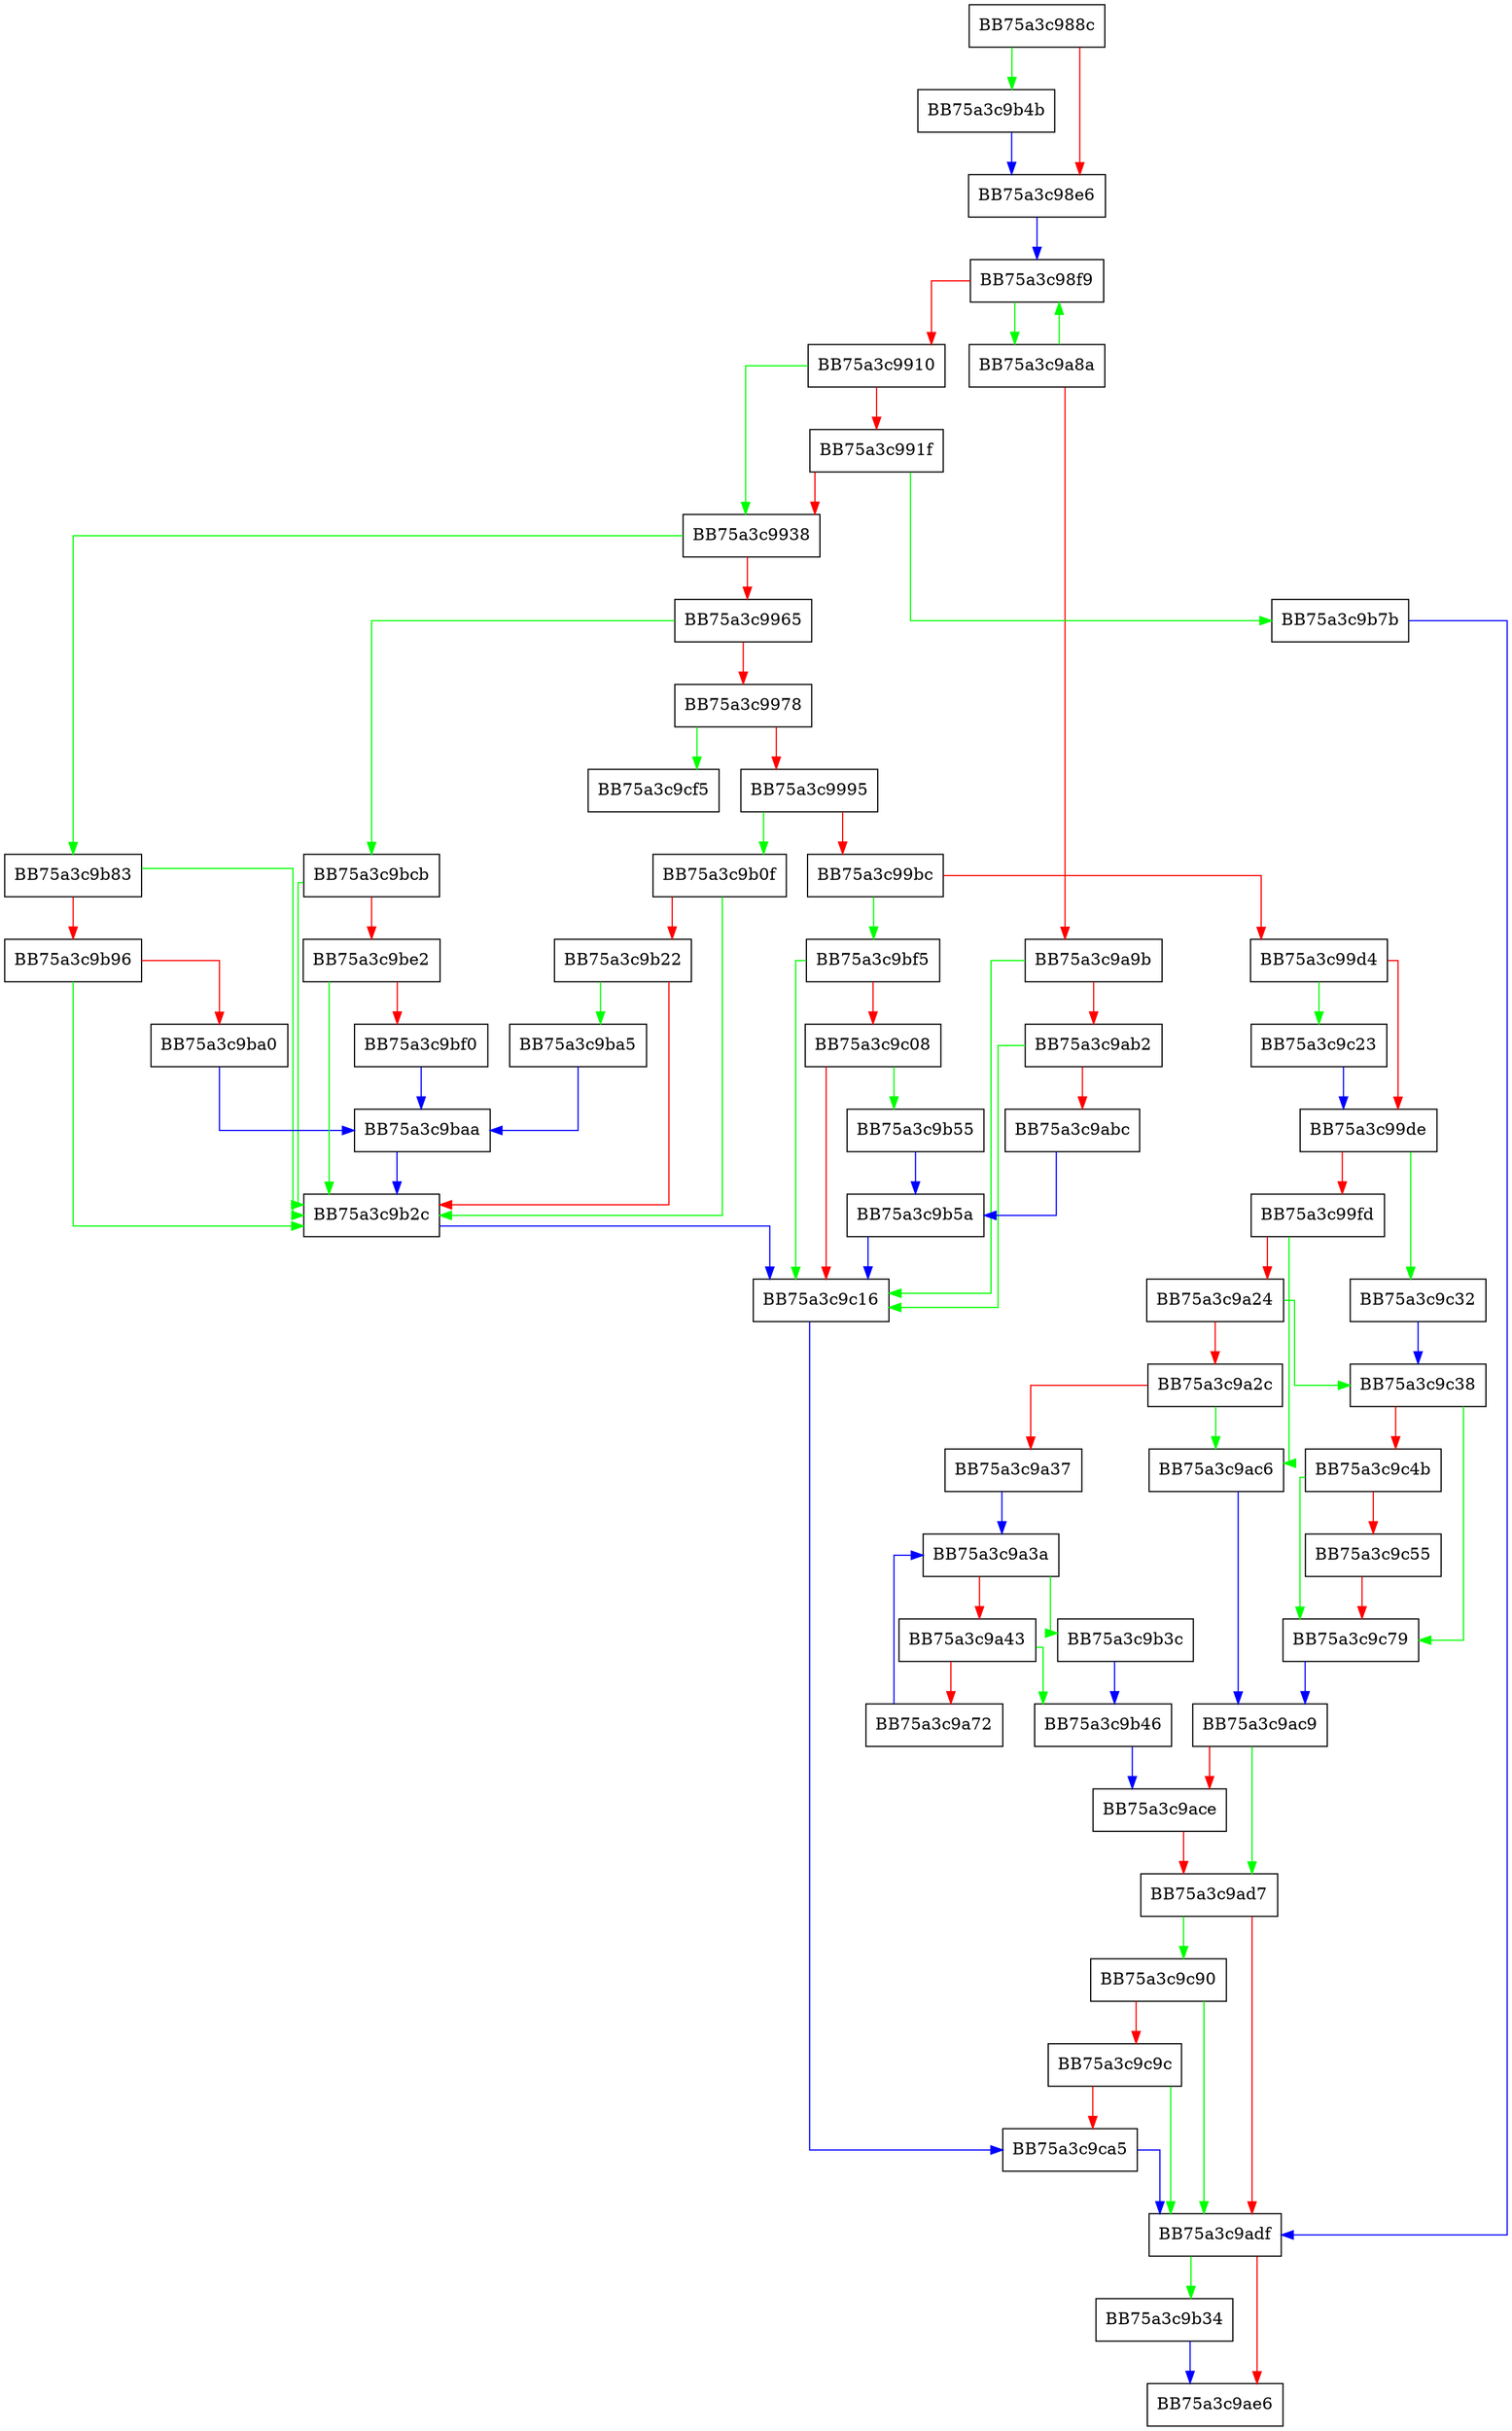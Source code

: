 digraph ScanImpl {
  node [shape="box"];
  graph [splines=ortho];
  BB75a3c988c -> BB75a3c9b4b [color="green"];
  BB75a3c988c -> BB75a3c98e6 [color="red"];
  BB75a3c98e6 -> BB75a3c98f9 [color="blue"];
  BB75a3c98f9 -> BB75a3c9a8a [color="green"];
  BB75a3c98f9 -> BB75a3c9910 [color="red"];
  BB75a3c9910 -> BB75a3c9938 [color="green"];
  BB75a3c9910 -> BB75a3c991f [color="red"];
  BB75a3c991f -> BB75a3c9b7b [color="green"];
  BB75a3c991f -> BB75a3c9938 [color="red"];
  BB75a3c9938 -> BB75a3c9b83 [color="green"];
  BB75a3c9938 -> BB75a3c9965 [color="red"];
  BB75a3c9965 -> BB75a3c9bcb [color="green"];
  BB75a3c9965 -> BB75a3c9978 [color="red"];
  BB75a3c9978 -> BB75a3c9cf5 [color="green"];
  BB75a3c9978 -> BB75a3c9995 [color="red"];
  BB75a3c9995 -> BB75a3c9b0f [color="green"];
  BB75a3c9995 -> BB75a3c99bc [color="red"];
  BB75a3c99bc -> BB75a3c9bf5 [color="green"];
  BB75a3c99bc -> BB75a3c99d4 [color="red"];
  BB75a3c99d4 -> BB75a3c9c23 [color="green"];
  BB75a3c99d4 -> BB75a3c99de [color="red"];
  BB75a3c99de -> BB75a3c9c32 [color="green"];
  BB75a3c99de -> BB75a3c99fd [color="red"];
  BB75a3c99fd -> BB75a3c9ac6 [color="green"];
  BB75a3c99fd -> BB75a3c9a24 [color="red"];
  BB75a3c9a24 -> BB75a3c9c38 [color="green"];
  BB75a3c9a24 -> BB75a3c9a2c [color="red"];
  BB75a3c9a2c -> BB75a3c9ac6 [color="green"];
  BB75a3c9a2c -> BB75a3c9a37 [color="red"];
  BB75a3c9a37 -> BB75a3c9a3a [color="blue"];
  BB75a3c9a3a -> BB75a3c9b3c [color="green"];
  BB75a3c9a3a -> BB75a3c9a43 [color="red"];
  BB75a3c9a43 -> BB75a3c9b46 [color="green"];
  BB75a3c9a43 -> BB75a3c9a72 [color="red"];
  BB75a3c9a72 -> BB75a3c9a3a [color="blue"];
  BB75a3c9a8a -> BB75a3c98f9 [color="green"];
  BB75a3c9a8a -> BB75a3c9a9b [color="red"];
  BB75a3c9a9b -> BB75a3c9c16 [color="green"];
  BB75a3c9a9b -> BB75a3c9ab2 [color="red"];
  BB75a3c9ab2 -> BB75a3c9c16 [color="green"];
  BB75a3c9ab2 -> BB75a3c9abc [color="red"];
  BB75a3c9abc -> BB75a3c9b5a [color="blue"];
  BB75a3c9ac6 -> BB75a3c9ac9 [color="blue"];
  BB75a3c9ac9 -> BB75a3c9ad7 [color="green"];
  BB75a3c9ac9 -> BB75a3c9ace [color="red"];
  BB75a3c9ace -> BB75a3c9ad7 [color="red"];
  BB75a3c9ad7 -> BB75a3c9c90 [color="green"];
  BB75a3c9ad7 -> BB75a3c9adf [color="red"];
  BB75a3c9adf -> BB75a3c9b34 [color="green"];
  BB75a3c9adf -> BB75a3c9ae6 [color="red"];
  BB75a3c9b0f -> BB75a3c9b2c [color="green"];
  BB75a3c9b0f -> BB75a3c9b22 [color="red"];
  BB75a3c9b22 -> BB75a3c9ba5 [color="green"];
  BB75a3c9b22 -> BB75a3c9b2c [color="red"];
  BB75a3c9b2c -> BB75a3c9c16 [color="blue"];
  BB75a3c9b34 -> BB75a3c9ae6 [color="blue"];
  BB75a3c9b3c -> BB75a3c9b46 [color="blue"];
  BB75a3c9b46 -> BB75a3c9ace [color="blue"];
  BB75a3c9b4b -> BB75a3c98e6 [color="blue"];
  BB75a3c9b55 -> BB75a3c9b5a [color="blue"];
  BB75a3c9b5a -> BB75a3c9c16 [color="blue"];
  BB75a3c9b7b -> BB75a3c9adf [color="blue"];
  BB75a3c9b83 -> BB75a3c9b2c [color="green"];
  BB75a3c9b83 -> BB75a3c9b96 [color="red"];
  BB75a3c9b96 -> BB75a3c9b2c [color="green"];
  BB75a3c9b96 -> BB75a3c9ba0 [color="red"];
  BB75a3c9ba0 -> BB75a3c9baa [color="blue"];
  BB75a3c9ba5 -> BB75a3c9baa [color="blue"];
  BB75a3c9baa -> BB75a3c9b2c [color="blue"];
  BB75a3c9bcb -> BB75a3c9b2c [color="green"];
  BB75a3c9bcb -> BB75a3c9be2 [color="red"];
  BB75a3c9be2 -> BB75a3c9b2c [color="green"];
  BB75a3c9be2 -> BB75a3c9bf0 [color="red"];
  BB75a3c9bf0 -> BB75a3c9baa [color="blue"];
  BB75a3c9bf5 -> BB75a3c9c16 [color="green"];
  BB75a3c9bf5 -> BB75a3c9c08 [color="red"];
  BB75a3c9c08 -> BB75a3c9b55 [color="green"];
  BB75a3c9c08 -> BB75a3c9c16 [color="red"];
  BB75a3c9c16 -> BB75a3c9ca5 [color="blue"];
  BB75a3c9c23 -> BB75a3c99de [color="blue"];
  BB75a3c9c32 -> BB75a3c9c38 [color="blue"];
  BB75a3c9c38 -> BB75a3c9c79 [color="green"];
  BB75a3c9c38 -> BB75a3c9c4b [color="red"];
  BB75a3c9c4b -> BB75a3c9c79 [color="green"];
  BB75a3c9c4b -> BB75a3c9c55 [color="red"];
  BB75a3c9c55 -> BB75a3c9c79 [color="red"];
  BB75a3c9c79 -> BB75a3c9ac9 [color="blue"];
  BB75a3c9c90 -> BB75a3c9adf [color="green"];
  BB75a3c9c90 -> BB75a3c9c9c [color="red"];
  BB75a3c9c9c -> BB75a3c9adf [color="green"];
  BB75a3c9c9c -> BB75a3c9ca5 [color="red"];
  BB75a3c9ca5 -> BB75a3c9adf [color="blue"];
}